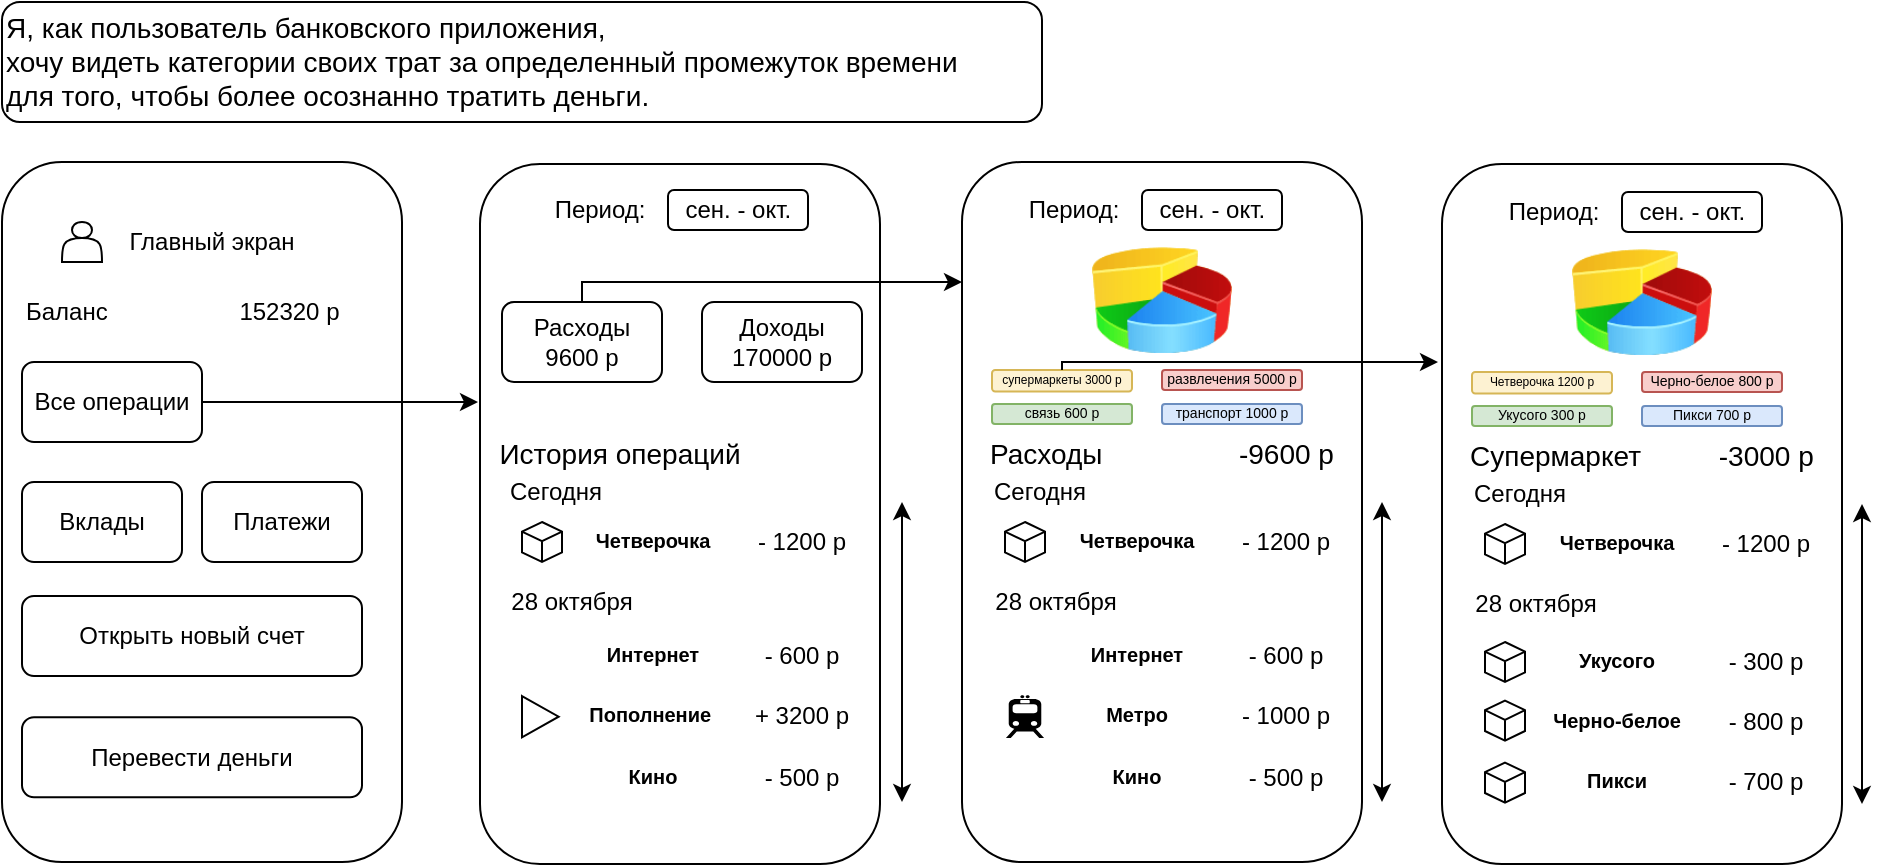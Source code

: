 <mxfile version="24.7.17">
  <diagram name="Page-1" id="2pYnFscgvD7ikkBNg9el">
    <mxGraphModel grid="1" page="1" gridSize="10" guides="1" tooltips="1" connect="1" arrows="1" fold="1" pageScale="1" pageWidth="1100" pageHeight="850" math="0" shadow="0">
      <root>
        <mxCell id="0" />
        <mxCell id="1" parent="0" />
        <mxCell id="srEa_ln2FLcS3vSSeq8U-28" value="" style="rounded=1;whiteSpace=wrap;html=1;" vertex="1" parent="1">
          <mxGeometry x="279" y="91" width="200" height="350" as="geometry" />
        </mxCell>
        <mxCell id="srEa_ln2FLcS3vSSeq8U-1" value="" style="rounded=1;whiteSpace=wrap;html=1;" vertex="1" parent="1">
          <mxGeometry x="40" y="90" width="200" height="350" as="geometry" />
        </mxCell>
        <mxCell id="srEa_ln2FLcS3vSSeq8U-3" value="&lt;div style=&quot;font-size: 14px;&quot;&gt;&lt;font style=&quot;font-size: 14px;&quot;&gt;Я, как пользователь банковского приложения,&amp;nbsp;&lt;/font&gt;&lt;/div&gt;&lt;div style=&quot;font-size: 14px;&quot;&gt;&lt;font style=&quot;font-size: 14px;&quot;&gt;хочу видеть категории своих трат за определенный промежуток времени&amp;nbsp;&lt;/font&gt;&lt;/div&gt;&lt;div style=&quot;font-size: 14px;&quot;&gt;&lt;font style=&quot;font-size: 14px;&quot;&gt;&lt;font style=&quot;font-size: 14px;&quot;&gt;для того,&amp;nbsp;&lt;/font&gt;&lt;span style=&quot;background-color: initial;&quot;&gt;чтобы более осознанно тратить деньги.&lt;/span&gt;&lt;/font&gt;&lt;/div&gt;" style="rounded=1;whiteSpace=wrap;html=1;align=left;" vertex="1" parent="1">
          <mxGeometry x="40" y="10" width="520" height="60" as="geometry" />
        </mxCell>
        <mxCell id="srEa_ln2FLcS3vSSeq8U-4" value="" style="shape=actor;whiteSpace=wrap;html=1;" vertex="1" parent="1">
          <mxGeometry x="70" y="120" width="20" height="20" as="geometry" />
        </mxCell>
        <mxCell id="srEa_ln2FLcS3vSSeq8U-5" value="Все операции" style="rounded=1;whiteSpace=wrap;html=1;" vertex="1" parent="1">
          <mxGeometry x="50" y="190" width="90" height="40" as="geometry" />
        </mxCell>
        <mxCell id="srEa_ln2FLcS3vSSeq8U-7" value="" style="rounded=1;whiteSpace=wrap;html=1;" vertex="1" parent="1">
          <mxGeometry x="520" y="90" width="200" height="350" as="geometry" />
        </mxCell>
        <mxCell id="srEa_ln2FLcS3vSSeq8U-9" style="edgeStyle=orthogonalEdgeStyle;rounded=0;orthogonalLoop=1;jettySize=auto;html=1;" edge="1" parent="1" source="srEa_ln2FLcS3vSSeq8U-5">
          <mxGeometry relative="1" as="geometry">
            <mxPoint x="278" y="210" as="targetPoint" />
          </mxGeometry>
        </mxCell>
        <mxCell id="srEa_ln2FLcS3vSSeq8U-10" value="Расходы&lt;div&gt;9600 р&lt;/div&gt;" style="rounded=1;whiteSpace=wrap;html=1;" vertex="1" parent="1">
          <mxGeometry x="290" y="160" width="80" height="40" as="geometry" />
        </mxCell>
        <mxCell id="srEa_ln2FLcS3vSSeq8U-11" value="Доходы&lt;div&gt;170000 р&lt;/div&gt;" style="rounded=1;whiteSpace=wrap;html=1;" vertex="1" parent="1">
          <mxGeometry x="390" y="160" width="80" height="40" as="geometry" />
        </mxCell>
        <mxCell id="srEa_ln2FLcS3vSSeq8U-12" value="&lt;font style=&quot;font-size: 14px;&quot;&gt;История операций&lt;/font&gt;" style="text;html=1;align=center;verticalAlign=middle;whiteSpace=wrap;rounded=0;" vertex="1" parent="1">
          <mxGeometry x="279" y="221" width="140" height="30" as="geometry" />
        </mxCell>
        <mxCell id="srEa_ln2FLcS3vSSeq8U-13" value="Сегодня" style="text;html=1;align=center;verticalAlign=middle;whiteSpace=wrap;rounded=0;labelBackgroundColor=none;" vertex="1" parent="1">
          <mxGeometry x="287" y="240" width="60" height="30" as="geometry" />
        </mxCell>
        <mxCell id="srEa_ln2FLcS3vSSeq8U-14" value="" style="html=1;whiteSpace=wrap;shape=isoCube2;backgroundOutline=1;isoAngle=15;" vertex="1" parent="1">
          <mxGeometry x="300" y="270" width="20" height="20" as="geometry" />
        </mxCell>
        <mxCell id="srEa_ln2FLcS3vSSeq8U-15" value="&lt;font style=&quot;font-size: 10px;&quot;&gt;Четверочка&lt;/font&gt;" style="text;strokeColor=none;fillColor=none;html=1;fontSize=24;fontStyle=1;verticalAlign=middle;align=center;" vertex="1" parent="1">
          <mxGeometry x="320" y="260" width="90" height="30" as="geometry" />
        </mxCell>
        <mxCell id="srEa_ln2FLcS3vSSeq8U-16" value="- 1200 р" style="text;html=1;align=center;verticalAlign=middle;whiteSpace=wrap;rounded=0;" vertex="1" parent="1">
          <mxGeometry x="410" y="265" width="60" height="30" as="geometry" />
        </mxCell>
        <mxCell id="srEa_ln2FLcS3vSSeq8U-18" value="&lt;font style=&quot;font-size: 10px;&quot;&gt;Интернет&lt;/font&gt;" style="text;strokeColor=none;fillColor=none;html=1;fontSize=24;fontStyle=1;verticalAlign=middle;align=center;" vertex="1" parent="1">
          <mxGeometry x="320" y="317.34" width="90" height="30" as="geometry" />
        </mxCell>
        <mxCell id="srEa_ln2FLcS3vSSeq8U-19" value="- 600 р" style="text;html=1;align=center;verticalAlign=middle;whiteSpace=wrap;rounded=0;" vertex="1" parent="1">
          <mxGeometry x="410" y="322.34" width="60" height="30" as="geometry" />
        </mxCell>
        <mxCell id="srEa_ln2FLcS3vSSeq8U-20" value="28 октября" style="text;html=1;align=center;verticalAlign=middle;whiteSpace=wrap;rounded=0;" vertex="1" parent="1">
          <mxGeometry x="290" y="295" width="70" height="30" as="geometry" />
        </mxCell>
        <mxCell id="srEa_ln2FLcS3vSSeq8U-22" value="&lt;span style=&quot;font-size: 10px;&quot;&gt;Пополнение&amp;nbsp;&lt;/span&gt;" style="text;strokeColor=none;fillColor=none;html=1;fontSize=24;fontStyle=1;verticalAlign=middle;align=center;" vertex="1" parent="1">
          <mxGeometry x="320" y="347.34" width="90" height="30" as="geometry" />
        </mxCell>
        <mxCell id="srEa_ln2FLcS3vSSeq8U-23" value="+ 3200 р" style="text;html=1;align=center;verticalAlign=middle;whiteSpace=wrap;rounded=0;" vertex="1" parent="1">
          <mxGeometry x="410" y="352.34" width="60" height="30" as="geometry" />
        </mxCell>
        <mxCell id="srEa_ln2FLcS3vSSeq8U-24" style="edgeStyle=orthogonalEdgeStyle;rounded=0;orthogonalLoop=1;jettySize=auto;html=1;" edge="1" parent="1" source="srEa_ln2FLcS3vSSeq8U-10">
          <mxGeometry relative="1" as="geometry">
            <mxPoint x="520" y="150" as="targetPoint" />
            <Array as="points">
              <mxPoint x="330" y="150" />
              <mxPoint x="520" y="150" />
            </Array>
          </mxGeometry>
        </mxCell>
        <mxCell id="srEa_ln2FLcS3vSSeq8U-26" value="" style="triangle;whiteSpace=wrap;html=1;" vertex="1" parent="1">
          <mxGeometry x="300" y="357.03" width="18.33" height="20.62" as="geometry" />
        </mxCell>
        <mxCell id="Tvh2zUnBY4AS_PKUyrFZ-2" value="Главный экран" style="text;html=1;align=center;verticalAlign=middle;whiteSpace=wrap;rounded=0;" vertex="1" parent="1">
          <mxGeometry x="100" y="115" width="90" height="30" as="geometry" />
        </mxCell>
        <mxCell id="Tvh2zUnBY4AS_PKUyrFZ-4" value="" style="endArrow=classic;startArrow=classic;html=1;rounded=0;" edge="1" parent="1">
          <mxGeometry width="50" height="50" relative="1" as="geometry">
            <mxPoint x="490" y="410" as="sourcePoint" />
            <mxPoint x="490" y="260" as="targetPoint" />
          </mxGeometry>
        </mxCell>
        <mxCell id="Tvh2zUnBY4AS_PKUyrFZ-6" value="&lt;font style=&quot;font-size: 10px;&quot;&gt;Кино&lt;/font&gt;" style="text;strokeColor=none;fillColor=none;html=1;fontSize=24;fontStyle=1;verticalAlign=middle;align=center;" vertex="1" parent="1">
          <mxGeometry x="320" y="377.65" width="90" height="30" as="geometry" />
        </mxCell>
        <mxCell id="Tvh2zUnBY4AS_PKUyrFZ-7" value="- 500 р" style="text;html=1;align=center;verticalAlign=middle;whiteSpace=wrap;rounded=0;" vertex="1" parent="1">
          <mxGeometry x="410" y="382.65" width="60" height="30" as="geometry" />
        </mxCell>
        <mxCell id="Tvh2zUnBY4AS_PKUyrFZ-8" value="" style="image;html=1;image=img/lib/clip_art/finance/Pie_Chart_128x128.png" vertex="1" parent="1">
          <mxGeometry x="585" y="124" width="70" height="70" as="geometry" />
        </mxCell>
        <mxCell id="Tvh2zUnBY4AS_PKUyrFZ-12" value="" style="rounded=1;whiteSpace=wrap;html=1;" vertex="1" parent="1">
          <mxGeometry x="373" y="104" width="70" height="20" as="geometry" />
        </mxCell>
        <mxCell id="Tvh2zUnBY4AS_PKUyrFZ-10" value="Период:&amp;nbsp; &amp;nbsp; &amp;nbsp; сен. - окт.&amp;nbsp;&lt;span style=&quot;white-space: pre;&quot;&gt;&#x9;&lt;/span&gt;" style="text;html=1;align=center;verticalAlign=middle;whiteSpace=wrap;rounded=0;" vertex="1" parent="1">
          <mxGeometry x="308" y="99" width="150" height="30" as="geometry" />
        </mxCell>
        <mxCell id="Tvh2zUnBY4AS_PKUyrFZ-13" value="" style="rounded=1;whiteSpace=wrap;html=1;" vertex="1" parent="1">
          <mxGeometry x="610" y="104" width="70" height="20" as="geometry" />
        </mxCell>
        <mxCell id="Tvh2zUnBY4AS_PKUyrFZ-14" value="Период:&amp;nbsp; &amp;nbsp; &amp;nbsp; сен. - окт.&amp;nbsp;&lt;span style=&quot;white-space: pre;&quot;&gt;&#x9;&lt;/span&gt;" style="text;html=1;align=center;verticalAlign=middle;whiteSpace=wrap;rounded=0;" vertex="1" parent="1">
          <mxGeometry x="545" y="99" width="150" height="30" as="geometry" />
        </mxCell>
        <mxCell id="Tvh2zUnBY4AS_PKUyrFZ-15" value="" style="endArrow=classic;startArrow=classic;html=1;rounded=0;" edge="1" parent="1">
          <mxGeometry width="50" height="50" relative="1" as="geometry">
            <mxPoint x="730" y="410" as="sourcePoint" />
            <mxPoint x="730" y="260" as="targetPoint" />
          </mxGeometry>
        </mxCell>
        <mxCell id="Tvh2zUnBY4AS_PKUyrFZ-16" value="&lt;font style=&quot;font-size: 14px;&quot;&gt;Расходы&lt;span style=&quot;white-space: pre;&quot;&gt;&#x9;&lt;/span&gt;&lt;span style=&quot;white-space: pre;&quot;&gt;&#x9;        -&lt;/span&gt;96&lt;span style=&quot;white-space: pre;&quot;&gt;00 р&lt;/span&gt;&lt;/font&gt;" style="text;html=1;align=left;verticalAlign=middle;whiteSpace=wrap;rounded=0;" vertex="1" parent="1">
          <mxGeometry x="531.5" y="221" width="165" height="30" as="geometry" />
        </mxCell>
        <mxCell id="Tvh2zUnBY4AS_PKUyrFZ-17" value="&lt;font style=&quot;font-size: 6px;&quot;&gt;супермаркеты 3000 р&lt;/font&gt;" style="rounded=1;whiteSpace=wrap;html=1;labelBackgroundColor=none;fillColor=#FDF2D2;strokeColor=#d6b656;fillStyle=auto;align=center;verticalAlign=middle;horizontal=1;spacing=0;spacingBottom=4;" vertex="1" parent="1">
          <mxGeometry x="535" y="194" width="70" height="10.77" as="geometry" />
        </mxCell>
        <mxCell id="Tvh2zUnBY4AS_PKUyrFZ-18" value="&lt;font style=&quot;font-size: 7px;&quot;&gt;развлечения 5000 р&lt;/font&gt;" style="rounded=1;whiteSpace=wrap;html=1;fillColor=#f8cecc;strokeColor=#b85450;spacing=0;spacingBottom=4;" vertex="1" parent="1">
          <mxGeometry x="620" y="194" width="70" height="10" as="geometry" />
        </mxCell>
        <mxCell id="Tvh2zUnBY4AS_PKUyrFZ-19" value="&lt;font style=&quot;font-size: 7px;&quot;&gt;связь 600 р&lt;/font&gt;" style="rounded=1;whiteSpace=wrap;html=1;fillColor=#d5e8d4;strokeColor=#82b366;spacing=0;spacingBottom=4;" vertex="1" parent="1">
          <mxGeometry x="535" y="211" width="70" height="10" as="geometry" />
        </mxCell>
        <mxCell id="Tvh2zUnBY4AS_PKUyrFZ-20" value="&lt;font style=&quot;font-size: 7px;&quot;&gt;транспорт 1000 р&lt;/font&gt;" style="rounded=1;whiteSpace=wrap;html=1;fillColor=#dae8fc;strokeColor=#6c8ebf;spacingBottom=4;" vertex="1" parent="1">
          <mxGeometry x="620" y="211" width="70" height="10" as="geometry" />
        </mxCell>
        <mxCell id="Tvh2zUnBY4AS_PKUyrFZ-64" value="Сегодня" style="text;html=1;align=center;verticalAlign=middle;whiteSpace=wrap;rounded=0;labelBackgroundColor=none;" vertex="1" parent="1">
          <mxGeometry x="528.5" y="240" width="60" height="30" as="geometry" />
        </mxCell>
        <mxCell id="Tvh2zUnBY4AS_PKUyrFZ-65" value="" style="html=1;whiteSpace=wrap;shape=isoCube2;backgroundOutline=1;isoAngle=15;" vertex="1" parent="1">
          <mxGeometry x="541.5" y="270" width="20" height="20" as="geometry" />
        </mxCell>
        <mxCell id="Tvh2zUnBY4AS_PKUyrFZ-66" value="&lt;font style=&quot;font-size: 10px;&quot;&gt;Четверочка&lt;/font&gt;" style="text;strokeColor=none;fillColor=none;html=1;fontSize=24;fontStyle=1;verticalAlign=middle;align=center;" vertex="1" parent="1">
          <mxGeometry x="561.5" y="260" width="90" height="30" as="geometry" />
        </mxCell>
        <mxCell id="Tvh2zUnBY4AS_PKUyrFZ-67" value="- 1200 р" style="text;html=1;align=center;verticalAlign=middle;whiteSpace=wrap;rounded=0;" vertex="1" parent="1">
          <mxGeometry x="651.5" y="265" width="60" height="30" as="geometry" />
        </mxCell>
        <mxCell id="Tvh2zUnBY4AS_PKUyrFZ-69" value="&lt;font style=&quot;font-size: 10px;&quot;&gt;Интернет&lt;/font&gt;" style="text;strokeColor=none;fillColor=none;html=1;fontSize=24;fontStyle=1;verticalAlign=middle;align=center;" vertex="1" parent="1">
          <mxGeometry x="561.5" y="317.34" width="90" height="30" as="geometry" />
        </mxCell>
        <mxCell id="Tvh2zUnBY4AS_PKUyrFZ-70" value="- 600 р" style="text;html=1;align=center;verticalAlign=middle;whiteSpace=wrap;rounded=0;" vertex="1" parent="1">
          <mxGeometry x="651.5" y="322.34" width="60" height="30" as="geometry" />
        </mxCell>
        <mxCell id="Tvh2zUnBY4AS_PKUyrFZ-71" value="28 октября" style="text;html=1;align=center;verticalAlign=middle;whiteSpace=wrap;rounded=0;" vertex="1" parent="1">
          <mxGeometry x="531.5" y="295" width="70" height="30" as="geometry" />
        </mxCell>
        <mxCell id="Tvh2zUnBY4AS_PKUyrFZ-72" value="&lt;span style=&quot;font-size: 10px;&quot;&gt;Метро&lt;/span&gt;" style="text;strokeColor=none;fillColor=none;html=1;fontSize=24;fontStyle=1;verticalAlign=middle;align=center;" vertex="1" parent="1">
          <mxGeometry x="561.5" y="347.34" width="90" height="30" as="geometry" />
        </mxCell>
        <mxCell id="Tvh2zUnBY4AS_PKUyrFZ-73" value="- 1000 р" style="text;html=1;align=center;verticalAlign=middle;whiteSpace=wrap;rounded=0;" vertex="1" parent="1">
          <mxGeometry x="651.5" y="352.34" width="60" height="30" as="geometry" />
        </mxCell>
        <mxCell id="Tvh2zUnBY4AS_PKUyrFZ-76" value="&lt;font style=&quot;font-size: 10px;&quot;&gt;Кино&lt;/font&gt;" style="text;strokeColor=none;fillColor=none;html=1;fontSize=24;fontStyle=1;verticalAlign=middle;align=center;" vertex="1" parent="1">
          <mxGeometry x="561.5" y="377.65" width="90" height="30" as="geometry" />
        </mxCell>
        <mxCell id="Tvh2zUnBY4AS_PKUyrFZ-77" value="- 500 р" style="text;html=1;align=center;verticalAlign=middle;whiteSpace=wrap;rounded=0;" vertex="1" parent="1">
          <mxGeometry x="651.5" y="382.65" width="60" height="30" as="geometry" />
        </mxCell>
        <mxCell id="Tvh2zUnBY4AS_PKUyrFZ-79" value="" style="shape=mxgraph.signs.transportation.train_2;html=1;pointerEvents=1;fillColor=#000000;strokeColor=none;verticalLabelPosition=bottom;verticalAlign=top;align=center;" vertex="1" parent="1">
          <mxGeometry x="541.96" y="356.68" width="19.08" height="21.31" as="geometry" />
        </mxCell>
        <mxCell id="Tvh2zUnBY4AS_PKUyrFZ-80" value="" style="shape=image;html=1;verticalAlign=top;verticalLabelPosition=bottom;labelBackgroundColor=#ffffff;imageAspect=0;aspect=fixed;image=https://cdn2.iconfinder.com/data/icons/boxicons-regular-vol-3/24/bx-movie-play-128.png" vertex="1" parent="1">
          <mxGeometry x="540" y="386.15" width="23" height="23" as="geometry" />
        </mxCell>
        <mxCell id="Tvh2zUnBY4AS_PKUyrFZ-81" value="" style="shape=image;html=1;verticalAlign=top;verticalLabelPosition=bottom;labelBackgroundColor=#ffffff;imageAspect=0;aspect=fixed;image=https://cdn2.iconfinder.com/data/icons/boxicons-regular-vol-3/24/bx-movie-play-128.png" vertex="1" parent="1">
          <mxGeometry x="297.67" y="386.15" width="23" height="23" as="geometry" />
        </mxCell>
        <mxCell id="Tvh2zUnBY4AS_PKUyrFZ-82" value="" style="shape=image;html=1;verticalAlign=top;verticalLabelPosition=bottom;labelBackgroundColor=#ffffff;imageAspect=0;aspect=fixed;image=https://cdn4.iconfinder.com/data/icons/essential-app-1/16/mobile-phone-smart-screen-128.png" vertex="1" parent="1">
          <mxGeometry x="299.51" y="327.68" width="19.31" height="19.31" as="geometry" />
        </mxCell>
        <mxCell id="Tvh2zUnBY4AS_PKUyrFZ-83" value="" style="shape=image;html=1;verticalAlign=top;verticalLabelPosition=bottom;labelBackgroundColor=#ffffff;imageAspect=0;aspect=fixed;image=https://cdn4.iconfinder.com/data/icons/essential-app-1/16/mobile-phone-smart-screen-128.png" vertex="1" parent="1">
          <mxGeometry x="541.84" y="327.68" width="19.31" height="19.31" as="geometry" />
        </mxCell>
        <mxCell id="Tvh2zUnBY4AS_PKUyrFZ-84" value="" style="rounded=1;whiteSpace=wrap;html=1;" vertex="1" parent="1">
          <mxGeometry x="760" y="91" width="200" height="350" as="geometry" />
        </mxCell>
        <mxCell id="Tvh2zUnBY4AS_PKUyrFZ-85" value="" style="image;html=1;image=img/lib/clip_art/finance/Pie_Chart_128x128.png" vertex="1" parent="1">
          <mxGeometry x="825" y="125" width="70" height="70" as="geometry" />
        </mxCell>
        <mxCell id="Tvh2zUnBY4AS_PKUyrFZ-86" value="" style="rounded=1;whiteSpace=wrap;html=1;" vertex="1" parent="1">
          <mxGeometry x="850" y="105" width="70" height="20" as="geometry" />
        </mxCell>
        <mxCell id="Tvh2zUnBY4AS_PKUyrFZ-87" value="Период:&amp;nbsp; &amp;nbsp; &amp;nbsp; сен. - окт.&amp;nbsp;&lt;span style=&quot;white-space: pre;&quot;&gt;&#x9;&lt;/span&gt;" style="text;html=1;align=center;verticalAlign=middle;whiteSpace=wrap;rounded=0;" vertex="1" parent="1">
          <mxGeometry x="785" y="100" width="150" height="30" as="geometry" />
        </mxCell>
        <mxCell id="Tvh2zUnBY4AS_PKUyrFZ-88" value="" style="endArrow=classic;startArrow=classic;html=1;rounded=0;" edge="1" parent="1">
          <mxGeometry width="50" height="50" relative="1" as="geometry">
            <mxPoint x="970" y="411" as="sourcePoint" />
            <mxPoint x="970" y="261" as="targetPoint" />
          </mxGeometry>
        </mxCell>
        <mxCell id="Tvh2zUnBY4AS_PKUyrFZ-89" value="&lt;font style=&quot;font-size: 14px;&quot;&gt;Супермаркет&amp;nbsp;&amp;nbsp;&lt;span style=&quot;white-space: pre;&quot;&gt;        -&lt;/span&gt;30&lt;span style=&quot;white-space: pre;&quot;&gt;00 р&lt;/span&gt;&lt;/font&gt;" style="text;html=1;align=left;verticalAlign=middle;whiteSpace=wrap;rounded=0;fillColor=none;labelBackgroundColor=none;" vertex="1" parent="1">
          <mxGeometry x="771.5" y="222" width="175" height="30" as="geometry" />
        </mxCell>
        <mxCell id="Tvh2zUnBY4AS_PKUyrFZ-90" value="&lt;font style=&quot;font-size: 6px;&quot;&gt;Четверочка 1200 р&lt;/font&gt;" style="rounded=1;whiteSpace=wrap;html=1;labelBackgroundColor=none;fillColor=#FDF2D2;strokeColor=#d6b656;fillStyle=auto;align=center;verticalAlign=middle;horizontal=1;spacing=0;spacingBottom=4;" vertex="1" parent="1">
          <mxGeometry x="775" y="195" width="70" height="10.77" as="geometry" />
        </mxCell>
        <mxCell id="Tvh2zUnBY4AS_PKUyrFZ-91" value="&lt;font style=&quot;font-size: 7px;&quot;&gt;Черно-белое 800 р&lt;/font&gt;" style="rounded=1;whiteSpace=wrap;html=1;fillColor=#f8cecc;strokeColor=#b85450;spacing=0;spacingBottom=4;" vertex="1" parent="1">
          <mxGeometry x="860" y="195" width="70" height="10" as="geometry" />
        </mxCell>
        <mxCell id="Tvh2zUnBY4AS_PKUyrFZ-92" value="&lt;font style=&quot;font-size: 7px;&quot;&gt;Укусого 300 р&lt;/font&gt;" style="rounded=1;whiteSpace=wrap;html=1;fillColor=#d5e8d4;strokeColor=#82b366;spacing=0;spacingBottom=4;" vertex="1" parent="1">
          <mxGeometry x="775" y="212" width="70" height="10" as="geometry" />
        </mxCell>
        <mxCell id="Tvh2zUnBY4AS_PKUyrFZ-93" value="&lt;font style=&quot;font-size: 7px;&quot;&gt;Пикси 700 р&lt;/font&gt;" style="rounded=1;whiteSpace=wrap;html=1;fillColor=#dae8fc;strokeColor=#6c8ebf;spacingBottom=4;" vertex="1" parent="1">
          <mxGeometry x="860" y="212" width="70" height="10" as="geometry" />
        </mxCell>
        <mxCell id="Tvh2zUnBY4AS_PKUyrFZ-94" value="Сегодня" style="text;html=1;align=center;verticalAlign=middle;whiteSpace=wrap;rounded=0;labelBackgroundColor=none;" vertex="1" parent="1">
          <mxGeometry x="768.5" y="241" width="60" height="30" as="geometry" />
        </mxCell>
        <mxCell id="Tvh2zUnBY4AS_PKUyrFZ-95" value="" style="html=1;whiteSpace=wrap;shape=isoCube2;backgroundOutline=1;isoAngle=15;" vertex="1" parent="1">
          <mxGeometry x="781.5" y="271" width="20" height="20" as="geometry" />
        </mxCell>
        <mxCell id="Tvh2zUnBY4AS_PKUyrFZ-96" value="&lt;font style=&quot;font-size: 10px;&quot;&gt;Четверочка&lt;/font&gt;" style="text;strokeColor=none;fillColor=none;html=1;fontSize=24;fontStyle=1;verticalAlign=middle;align=center;" vertex="1" parent="1">
          <mxGeometry x="801.5" y="261" width="90" height="30" as="geometry" />
        </mxCell>
        <mxCell id="Tvh2zUnBY4AS_PKUyrFZ-97" value="- 1200 р" style="text;html=1;align=center;verticalAlign=middle;whiteSpace=wrap;rounded=0;" vertex="1" parent="1">
          <mxGeometry x="891.5" y="266" width="60" height="30" as="geometry" />
        </mxCell>
        <mxCell id="Tvh2zUnBY4AS_PKUyrFZ-98" value="&lt;font style=&quot;font-size: 10px;&quot;&gt;Укусого&lt;/font&gt;" style="text;strokeColor=none;fillColor=none;html=1;fontSize=24;fontStyle=1;verticalAlign=middle;align=center;" vertex="1" parent="1">
          <mxGeometry x="801.5" y="320" width="90" height="30" as="geometry" />
        </mxCell>
        <mxCell id="Tvh2zUnBY4AS_PKUyrFZ-99" value="- 300 р" style="text;html=1;align=center;verticalAlign=middle;whiteSpace=wrap;rounded=0;" vertex="1" parent="1">
          <mxGeometry x="891.5" y="325" width="60" height="30" as="geometry" />
        </mxCell>
        <mxCell id="Tvh2zUnBY4AS_PKUyrFZ-100" value="28 октября" style="text;html=1;align=center;verticalAlign=middle;whiteSpace=wrap;rounded=0;" vertex="1" parent="1">
          <mxGeometry x="771.5" y="296" width="70" height="30" as="geometry" />
        </mxCell>
        <mxCell id="Tvh2zUnBY4AS_PKUyrFZ-101" value="&lt;span style=&quot;font-size: 10px;&quot;&gt;Черно-белое&lt;/span&gt;" style="text;strokeColor=none;fillColor=none;html=1;fontSize=24;fontStyle=1;verticalAlign=middle;align=center;" vertex="1" parent="1">
          <mxGeometry x="801.5" y="350" width="90" height="30" as="geometry" />
        </mxCell>
        <mxCell id="Tvh2zUnBY4AS_PKUyrFZ-102" value="- 800 р" style="text;html=1;align=center;verticalAlign=middle;whiteSpace=wrap;rounded=0;" vertex="1" parent="1">
          <mxGeometry x="891.5" y="355" width="60" height="30" as="geometry" />
        </mxCell>
        <mxCell id="Tvh2zUnBY4AS_PKUyrFZ-103" value="&lt;font style=&quot;font-size: 10px;&quot;&gt;Пикси&lt;/font&gt;" style="text;strokeColor=none;fillColor=none;html=1;fontSize=24;fontStyle=1;verticalAlign=middle;align=center;" vertex="1" parent="1">
          <mxGeometry x="801.5" y="380.31" width="90" height="30" as="geometry" />
        </mxCell>
        <mxCell id="Tvh2zUnBY4AS_PKUyrFZ-104" value="- 700 р" style="text;html=1;align=center;verticalAlign=middle;whiteSpace=wrap;rounded=0;" vertex="1" parent="1">
          <mxGeometry x="891.5" y="385.31" width="60" height="30" as="geometry" />
        </mxCell>
        <mxCell id="Tvh2zUnBY4AS_PKUyrFZ-111" style="edgeStyle=orthogonalEdgeStyle;rounded=0;orthogonalLoop=1;jettySize=auto;html=1;" edge="1" parent="1" source="Tvh2zUnBY4AS_PKUyrFZ-17">
          <mxGeometry relative="1" as="geometry">
            <mxPoint x="758" y="190" as="targetPoint" />
            <Array as="points">
              <mxPoint x="570" y="190" />
              <mxPoint x="758" y="190" />
            </Array>
          </mxGeometry>
        </mxCell>
        <mxCell id="Tvh2zUnBY4AS_PKUyrFZ-112" value="" style="html=1;whiteSpace=wrap;shape=isoCube2;backgroundOutline=1;isoAngle=15;" vertex="1" parent="1">
          <mxGeometry x="781.5" y="330" width="20" height="20" as="geometry" />
        </mxCell>
        <mxCell id="Tvh2zUnBY4AS_PKUyrFZ-113" value="" style="html=1;whiteSpace=wrap;shape=isoCube2;backgroundOutline=1;isoAngle=15;" vertex="1" parent="1">
          <mxGeometry x="781.5" y="359.31" width="20" height="20" as="geometry" />
        </mxCell>
        <mxCell id="Tvh2zUnBY4AS_PKUyrFZ-114" value="" style="html=1;whiteSpace=wrap;shape=isoCube2;backgroundOutline=1;isoAngle=15;" vertex="1" parent="1">
          <mxGeometry x="781.5" y="390.31" width="20" height="20" as="geometry" />
        </mxCell>
        <mxCell id="Tvh2zUnBY4AS_PKUyrFZ-117" value="Баланс&lt;span style=&quot;white-space: pre;&quot;&gt;&#x9;&lt;/span&gt;&lt;span style=&quot;white-space: pre;&quot;&gt;&#x9;&lt;span style=&quot;white-space: pre;&quot;&gt;&#x9;&lt;/span&gt;&lt;/span&gt;152320 р" style="text;html=1;align=left;verticalAlign=middle;whiteSpace=wrap;rounded=0;" vertex="1" parent="1">
          <mxGeometry x="50" y="150" width="170" height="30" as="geometry" />
        </mxCell>
        <mxCell id="Tvh2zUnBY4AS_PKUyrFZ-118" value="Вклады" style="rounded=1;whiteSpace=wrap;html=1;" vertex="1" parent="1">
          <mxGeometry x="50" y="250" width="80" height="40" as="geometry" />
        </mxCell>
        <mxCell id="Tvh2zUnBY4AS_PKUyrFZ-119" value="Платежи" style="rounded=1;whiteSpace=wrap;html=1;" vertex="1" parent="1">
          <mxGeometry x="140" y="250" width="80" height="40" as="geometry" />
        </mxCell>
        <mxCell id="Tvh2zUnBY4AS_PKUyrFZ-120" value="Открыть новый счет" style="rounded=1;whiteSpace=wrap;html=1;" vertex="1" parent="1">
          <mxGeometry x="50" y="306.99" width="170" height="40" as="geometry" />
        </mxCell>
        <mxCell id="Tvh2zUnBY4AS_PKUyrFZ-121" value="Перевести деньги" style="rounded=1;whiteSpace=wrap;html=1;" vertex="1" parent="1">
          <mxGeometry x="50" y="367.65" width="170" height="40" as="geometry" />
        </mxCell>
      </root>
    </mxGraphModel>
  </diagram>
</mxfile>
